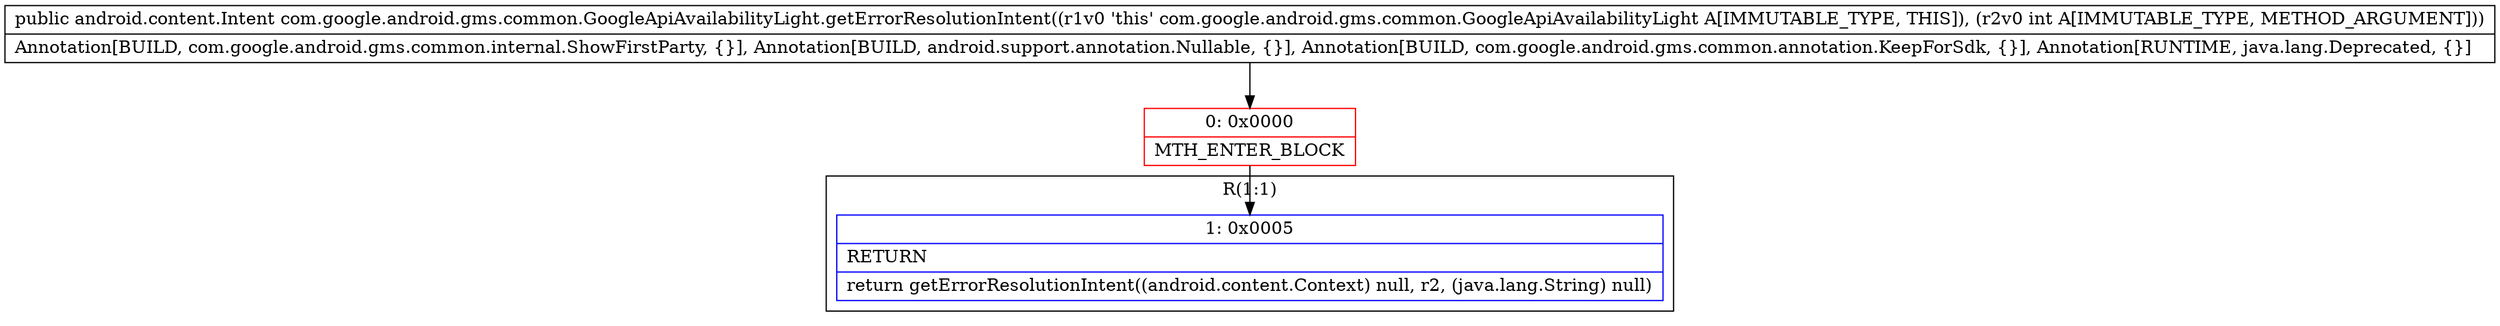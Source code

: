 digraph "CFG forcom.google.android.gms.common.GoogleApiAvailabilityLight.getErrorResolutionIntent(I)Landroid\/content\/Intent;" {
subgraph cluster_Region_1850233619 {
label = "R(1:1)";
node [shape=record,color=blue];
Node_1 [shape=record,label="{1\:\ 0x0005|RETURN\l|return getErrorResolutionIntent((android.content.Context) null, r2, (java.lang.String) null)\l}"];
}
Node_0 [shape=record,color=red,label="{0\:\ 0x0000|MTH_ENTER_BLOCK\l}"];
MethodNode[shape=record,label="{public android.content.Intent com.google.android.gms.common.GoogleApiAvailabilityLight.getErrorResolutionIntent((r1v0 'this' com.google.android.gms.common.GoogleApiAvailabilityLight A[IMMUTABLE_TYPE, THIS]), (r2v0 int A[IMMUTABLE_TYPE, METHOD_ARGUMENT]))  | Annotation[BUILD, com.google.android.gms.common.internal.ShowFirstParty, \{\}], Annotation[BUILD, android.support.annotation.Nullable, \{\}], Annotation[BUILD, com.google.android.gms.common.annotation.KeepForSdk, \{\}], Annotation[RUNTIME, java.lang.Deprecated, \{\}]\l}"];
MethodNode -> Node_0;
Node_0 -> Node_1;
}

